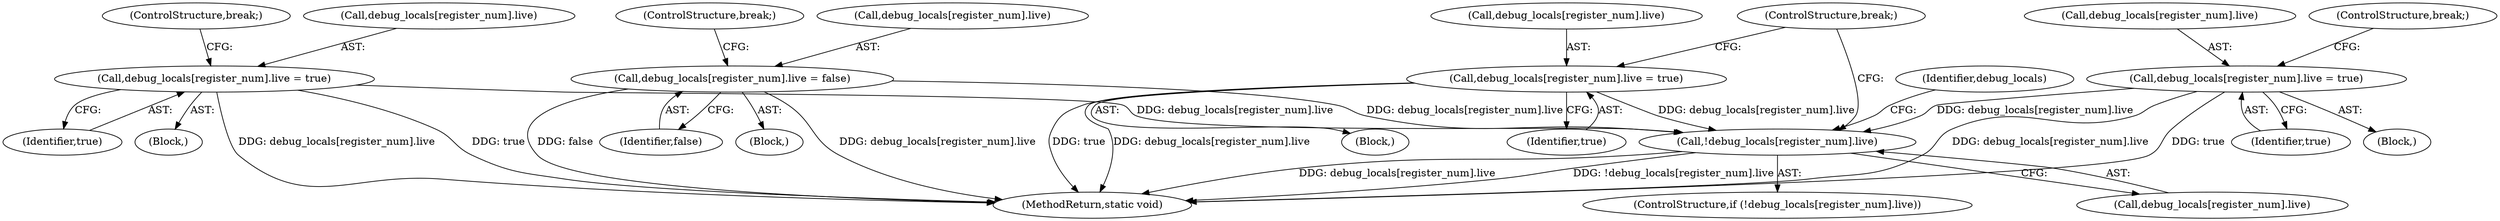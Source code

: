 digraph "0_radare2_252afb1cff9676f3ae1f341a28448bf2c8b6e308@array" {
"1000903" [label="(Call,!debug_locals[register_num].live)"];
"1000787" [label="(Call,debug_locals[register_num].live = true)"];
"1000882" [label="(Call,debug_locals[register_num].live = false)"];
"1000917" [label="(Call,debug_locals[register_num].live = true)"];
"1000609" [label="(Call,debug_locals[register_num].live = true)"];
"1000883" [label="(Call,debug_locals[register_num].live)"];
"1000615" [label="(Identifier,true)"];
"1000913" [label="(Identifier,debug_locals)"];
"1000609" [label="(Call,debug_locals[register_num].live = true)"];
"1000923" [label="(Identifier,true)"];
"1000618" [label="(Block,)"];
"1000793" [label="(Identifier,true)"];
"1000924" [label="(ControlStructure,break;)"];
"1000616" [label="(ControlStructure,break;)"];
"1000904" [label="(Call,debug_locals[register_num].live)"];
"1000918" [label="(Call,debug_locals[register_num].live)"];
"1000902" [label="(ControlStructure,if (!debug_locals[register_num].live))"];
"1000788" [label="(Call,debug_locals[register_num].live)"];
"1000889" [label="(ControlStructure,break;)"];
"1000888" [label="(Identifier,false)"];
"1000917" [label="(Call,debug_locals[register_num].live = true)"];
"1000882" [label="(Call,debug_locals[register_num].live = false)"];
"1000787" [label="(Call,debug_locals[register_num].live = true)"];
"1000903" [label="(Call,!debug_locals[register_num].live)"];
"1001193" [label="(MethodReturn,static void)"];
"1000909" [label="(Block,)"];
"1000796" [label="(Block,)"];
"1000794" [label="(ControlStructure,break;)"];
"1000610" [label="(Call,debug_locals[register_num].live)"];
"1000455" [label="(Block,)"];
"1000903" -> "1000902"  [label="AST: "];
"1000903" -> "1000904"  [label="CFG: "];
"1000904" -> "1000903"  [label="AST: "];
"1000913" -> "1000903"  [label="CFG: "];
"1000924" -> "1000903"  [label="CFG: "];
"1000903" -> "1001193"  [label="DDG: debug_locals[register_num].live"];
"1000903" -> "1001193"  [label="DDG: !debug_locals[register_num].live"];
"1000787" -> "1000903"  [label="DDG: debug_locals[register_num].live"];
"1000882" -> "1000903"  [label="DDG: debug_locals[register_num].live"];
"1000917" -> "1000903"  [label="DDG: debug_locals[register_num].live"];
"1000609" -> "1000903"  [label="DDG: debug_locals[register_num].live"];
"1000787" -> "1000618"  [label="AST: "];
"1000787" -> "1000793"  [label="CFG: "];
"1000788" -> "1000787"  [label="AST: "];
"1000793" -> "1000787"  [label="AST: "];
"1000794" -> "1000787"  [label="CFG: "];
"1000787" -> "1001193"  [label="DDG: debug_locals[register_num].live"];
"1000787" -> "1001193"  [label="DDG: true"];
"1000882" -> "1000796"  [label="AST: "];
"1000882" -> "1000888"  [label="CFG: "];
"1000883" -> "1000882"  [label="AST: "];
"1000888" -> "1000882"  [label="AST: "];
"1000889" -> "1000882"  [label="CFG: "];
"1000882" -> "1001193"  [label="DDG: debug_locals[register_num].live"];
"1000882" -> "1001193"  [label="DDG: false"];
"1000917" -> "1000909"  [label="AST: "];
"1000917" -> "1000923"  [label="CFG: "];
"1000918" -> "1000917"  [label="AST: "];
"1000923" -> "1000917"  [label="AST: "];
"1000924" -> "1000917"  [label="CFG: "];
"1000917" -> "1001193"  [label="DDG: debug_locals[register_num].live"];
"1000917" -> "1001193"  [label="DDG: true"];
"1000609" -> "1000455"  [label="AST: "];
"1000609" -> "1000615"  [label="CFG: "];
"1000610" -> "1000609"  [label="AST: "];
"1000615" -> "1000609"  [label="AST: "];
"1000616" -> "1000609"  [label="CFG: "];
"1000609" -> "1001193"  [label="DDG: debug_locals[register_num].live"];
"1000609" -> "1001193"  [label="DDG: true"];
}
